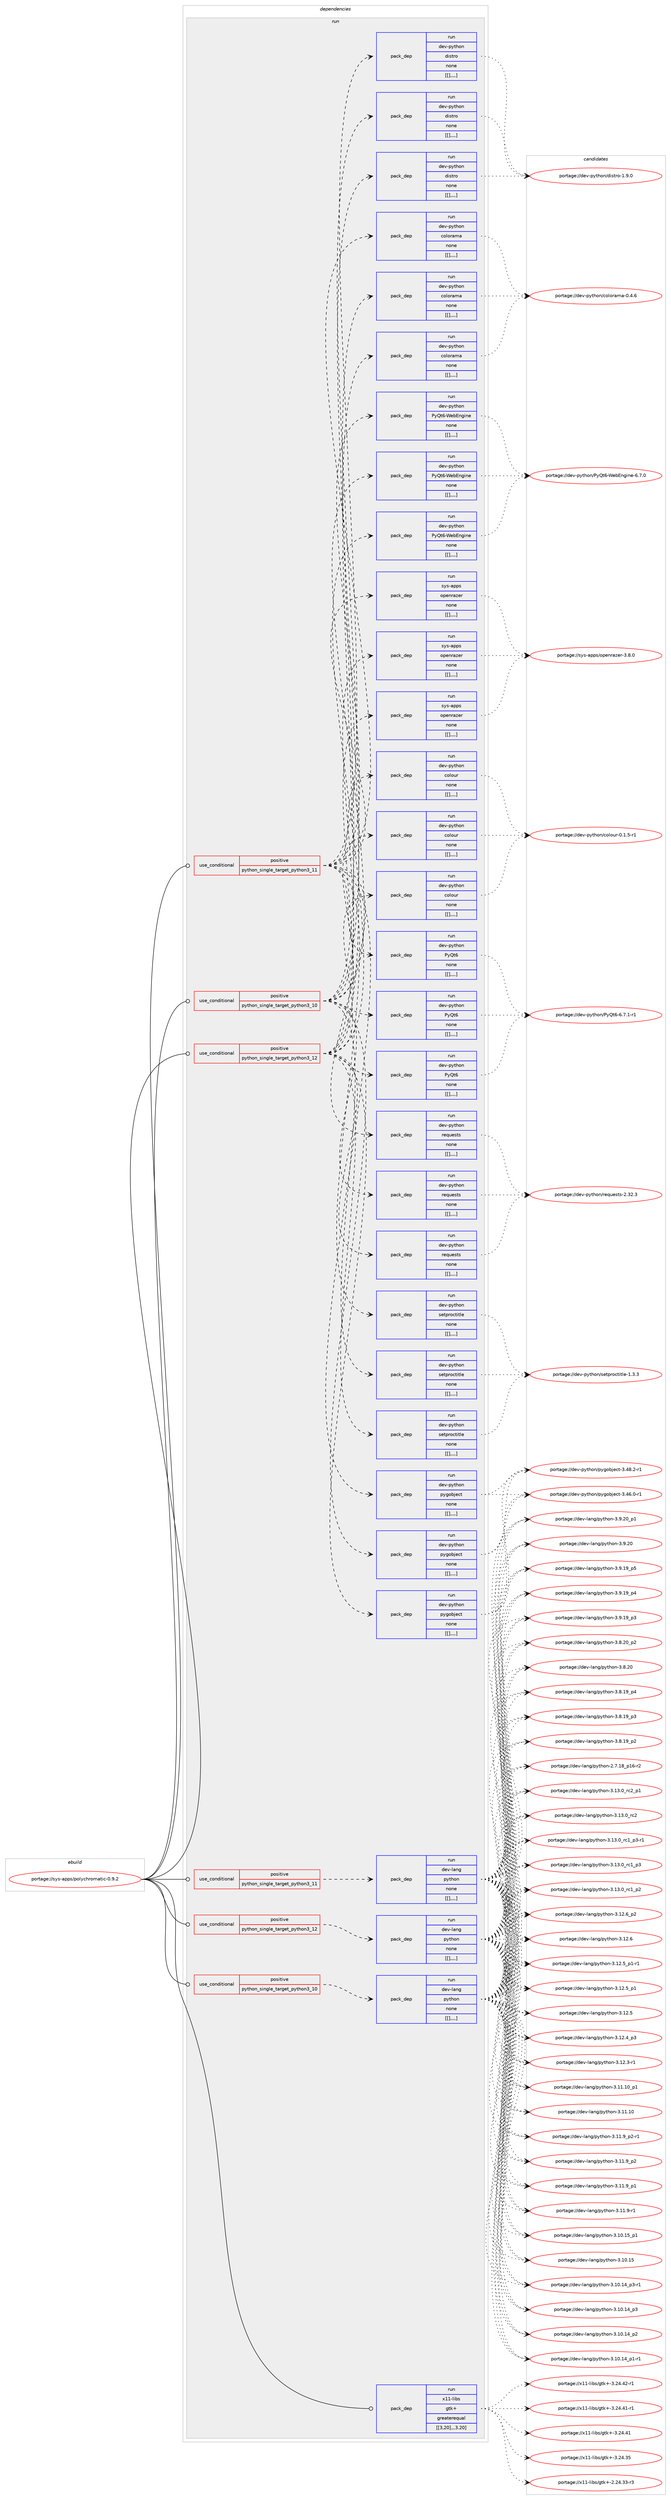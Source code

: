 digraph prolog {

# *************
# Graph options
# *************

newrank=true;
concentrate=true;
compound=true;
graph [rankdir=LR,fontname=Helvetica,fontsize=10,ranksep=1.5];#, ranksep=2.5, nodesep=0.2];
edge  [arrowhead=vee];
node  [fontname=Helvetica,fontsize=10];

# **********
# The ebuild
# **********

subgraph cluster_leftcol {
color=gray;
label=<<i>ebuild</i>>;
id [label="portage://sys-apps/polychromatic-0.9.2", color=red, width=4, href="../sys-apps/polychromatic-0.9.2.svg"];
}

# ****************
# The dependencies
# ****************

subgraph cluster_midcol {
color=gray;
label=<<i>dependencies</i>>;
subgraph cluster_compile {
fillcolor="#eeeeee";
style=filled;
label=<<i>compile</i>>;
}
subgraph cluster_compileandrun {
fillcolor="#eeeeee";
style=filled;
label=<<i>compile and run</i>>;
}
subgraph cluster_run {
fillcolor="#eeeeee";
style=filled;
label=<<i>run</i>>;
subgraph cond115509 {
dependency432438 [label=<<TABLE BORDER="0" CELLBORDER="1" CELLSPACING="0" CELLPADDING="4"><TR><TD ROWSPAN="3" CELLPADDING="10">use_conditional</TD></TR><TR><TD>positive</TD></TR><TR><TD>python_single_target_python3_10</TD></TR></TABLE>>, shape=none, color=red];
subgraph pack313989 {
dependency432439 [label=<<TABLE BORDER="0" CELLBORDER="1" CELLSPACING="0" CELLPADDING="4" WIDTH="220"><TR><TD ROWSPAN="6" CELLPADDING="30">pack_dep</TD></TR><TR><TD WIDTH="110">run</TD></TR><TR><TD>dev-lang</TD></TR><TR><TD>python</TD></TR><TR><TD>none</TD></TR><TR><TD>[[],,,,]</TD></TR></TABLE>>, shape=none, color=blue];
}
dependency432438:e -> dependency432439:w [weight=20,style="dashed",arrowhead="vee"];
}
id:e -> dependency432438:w [weight=20,style="solid",arrowhead="odot"];
subgraph cond115510 {
dependency432440 [label=<<TABLE BORDER="0" CELLBORDER="1" CELLSPACING="0" CELLPADDING="4"><TR><TD ROWSPAN="3" CELLPADDING="10">use_conditional</TD></TR><TR><TD>positive</TD></TR><TR><TD>python_single_target_python3_10</TD></TR></TABLE>>, shape=none, color=red];
subgraph pack313990 {
dependency432441 [label=<<TABLE BORDER="0" CELLBORDER="1" CELLSPACING="0" CELLPADDING="4" WIDTH="220"><TR><TD ROWSPAN="6" CELLPADDING="30">pack_dep</TD></TR><TR><TD WIDTH="110">run</TD></TR><TR><TD>dev-python</TD></TR><TR><TD>PyQt6-WebEngine</TD></TR><TR><TD>none</TD></TR><TR><TD>[[],,,,]</TD></TR></TABLE>>, shape=none, color=blue];
}
dependency432440:e -> dependency432441:w [weight=20,style="dashed",arrowhead="vee"];
subgraph pack313991 {
dependency432442 [label=<<TABLE BORDER="0" CELLBORDER="1" CELLSPACING="0" CELLPADDING="4" WIDTH="220"><TR><TD ROWSPAN="6" CELLPADDING="30">pack_dep</TD></TR><TR><TD WIDTH="110">run</TD></TR><TR><TD>dev-python</TD></TR><TR><TD>PyQt6</TD></TR><TR><TD>none</TD></TR><TR><TD>[[],,,,]</TD></TR></TABLE>>, shape=none, color=blue];
}
dependency432440:e -> dependency432442:w [weight=20,style="dashed",arrowhead="vee"];
subgraph pack313992 {
dependency432443 [label=<<TABLE BORDER="0" CELLBORDER="1" CELLSPACING="0" CELLPADDING="4" WIDTH="220"><TR><TD ROWSPAN="6" CELLPADDING="30">pack_dep</TD></TR><TR><TD WIDTH="110">run</TD></TR><TR><TD>dev-python</TD></TR><TR><TD>colorama</TD></TR><TR><TD>none</TD></TR><TR><TD>[[],,,,]</TD></TR></TABLE>>, shape=none, color=blue];
}
dependency432440:e -> dependency432443:w [weight=20,style="dashed",arrowhead="vee"];
subgraph pack313993 {
dependency432444 [label=<<TABLE BORDER="0" CELLBORDER="1" CELLSPACING="0" CELLPADDING="4" WIDTH="220"><TR><TD ROWSPAN="6" CELLPADDING="30">pack_dep</TD></TR><TR><TD WIDTH="110">run</TD></TR><TR><TD>dev-python</TD></TR><TR><TD>colour</TD></TR><TR><TD>none</TD></TR><TR><TD>[[],,,,]</TD></TR></TABLE>>, shape=none, color=blue];
}
dependency432440:e -> dependency432444:w [weight=20,style="dashed",arrowhead="vee"];
subgraph pack313994 {
dependency432445 [label=<<TABLE BORDER="0" CELLBORDER="1" CELLSPACING="0" CELLPADDING="4" WIDTH="220"><TR><TD ROWSPAN="6" CELLPADDING="30">pack_dep</TD></TR><TR><TD WIDTH="110">run</TD></TR><TR><TD>dev-python</TD></TR><TR><TD>distro</TD></TR><TR><TD>none</TD></TR><TR><TD>[[],,,,]</TD></TR></TABLE>>, shape=none, color=blue];
}
dependency432440:e -> dependency432445:w [weight=20,style="dashed",arrowhead="vee"];
subgraph pack313995 {
dependency432446 [label=<<TABLE BORDER="0" CELLBORDER="1" CELLSPACING="0" CELLPADDING="4" WIDTH="220"><TR><TD ROWSPAN="6" CELLPADDING="30">pack_dep</TD></TR><TR><TD WIDTH="110">run</TD></TR><TR><TD>dev-python</TD></TR><TR><TD>pygobject</TD></TR><TR><TD>none</TD></TR><TR><TD>[[],,,,]</TD></TR></TABLE>>, shape=none, color=blue];
}
dependency432440:e -> dependency432446:w [weight=20,style="dashed",arrowhead="vee"];
subgraph pack313996 {
dependency432447 [label=<<TABLE BORDER="0" CELLBORDER="1" CELLSPACING="0" CELLPADDING="4" WIDTH="220"><TR><TD ROWSPAN="6" CELLPADDING="30">pack_dep</TD></TR><TR><TD WIDTH="110">run</TD></TR><TR><TD>dev-python</TD></TR><TR><TD>requests</TD></TR><TR><TD>none</TD></TR><TR><TD>[[],,,,]</TD></TR></TABLE>>, shape=none, color=blue];
}
dependency432440:e -> dependency432447:w [weight=20,style="dashed",arrowhead="vee"];
subgraph pack313997 {
dependency432448 [label=<<TABLE BORDER="0" CELLBORDER="1" CELLSPACING="0" CELLPADDING="4" WIDTH="220"><TR><TD ROWSPAN="6" CELLPADDING="30">pack_dep</TD></TR><TR><TD WIDTH="110">run</TD></TR><TR><TD>dev-python</TD></TR><TR><TD>setproctitle</TD></TR><TR><TD>none</TD></TR><TR><TD>[[],,,,]</TD></TR></TABLE>>, shape=none, color=blue];
}
dependency432440:e -> dependency432448:w [weight=20,style="dashed",arrowhead="vee"];
subgraph pack313998 {
dependency432449 [label=<<TABLE BORDER="0" CELLBORDER="1" CELLSPACING="0" CELLPADDING="4" WIDTH="220"><TR><TD ROWSPAN="6" CELLPADDING="30">pack_dep</TD></TR><TR><TD WIDTH="110">run</TD></TR><TR><TD>sys-apps</TD></TR><TR><TD>openrazer</TD></TR><TR><TD>none</TD></TR><TR><TD>[[],,,,]</TD></TR></TABLE>>, shape=none, color=blue];
}
dependency432440:e -> dependency432449:w [weight=20,style="dashed",arrowhead="vee"];
}
id:e -> dependency432440:w [weight=20,style="solid",arrowhead="odot"];
subgraph cond115511 {
dependency432450 [label=<<TABLE BORDER="0" CELLBORDER="1" CELLSPACING="0" CELLPADDING="4"><TR><TD ROWSPAN="3" CELLPADDING="10">use_conditional</TD></TR><TR><TD>positive</TD></TR><TR><TD>python_single_target_python3_11</TD></TR></TABLE>>, shape=none, color=red];
subgraph pack313999 {
dependency432451 [label=<<TABLE BORDER="0" CELLBORDER="1" CELLSPACING="0" CELLPADDING="4" WIDTH="220"><TR><TD ROWSPAN="6" CELLPADDING="30">pack_dep</TD></TR><TR><TD WIDTH="110">run</TD></TR><TR><TD>dev-lang</TD></TR><TR><TD>python</TD></TR><TR><TD>none</TD></TR><TR><TD>[[],,,,]</TD></TR></TABLE>>, shape=none, color=blue];
}
dependency432450:e -> dependency432451:w [weight=20,style="dashed",arrowhead="vee"];
}
id:e -> dependency432450:w [weight=20,style="solid",arrowhead="odot"];
subgraph cond115512 {
dependency432452 [label=<<TABLE BORDER="0" CELLBORDER="1" CELLSPACING="0" CELLPADDING="4"><TR><TD ROWSPAN="3" CELLPADDING="10">use_conditional</TD></TR><TR><TD>positive</TD></TR><TR><TD>python_single_target_python3_11</TD></TR></TABLE>>, shape=none, color=red];
subgraph pack314000 {
dependency432453 [label=<<TABLE BORDER="0" CELLBORDER="1" CELLSPACING="0" CELLPADDING="4" WIDTH="220"><TR><TD ROWSPAN="6" CELLPADDING="30">pack_dep</TD></TR><TR><TD WIDTH="110">run</TD></TR><TR><TD>dev-python</TD></TR><TR><TD>PyQt6-WebEngine</TD></TR><TR><TD>none</TD></TR><TR><TD>[[],,,,]</TD></TR></TABLE>>, shape=none, color=blue];
}
dependency432452:e -> dependency432453:w [weight=20,style="dashed",arrowhead="vee"];
subgraph pack314001 {
dependency432454 [label=<<TABLE BORDER="0" CELLBORDER="1" CELLSPACING="0" CELLPADDING="4" WIDTH="220"><TR><TD ROWSPAN="6" CELLPADDING="30">pack_dep</TD></TR><TR><TD WIDTH="110">run</TD></TR><TR><TD>dev-python</TD></TR><TR><TD>PyQt6</TD></TR><TR><TD>none</TD></TR><TR><TD>[[],,,,]</TD></TR></TABLE>>, shape=none, color=blue];
}
dependency432452:e -> dependency432454:w [weight=20,style="dashed",arrowhead="vee"];
subgraph pack314002 {
dependency432455 [label=<<TABLE BORDER="0" CELLBORDER="1" CELLSPACING="0" CELLPADDING="4" WIDTH="220"><TR><TD ROWSPAN="6" CELLPADDING="30">pack_dep</TD></TR><TR><TD WIDTH="110">run</TD></TR><TR><TD>dev-python</TD></TR><TR><TD>colorama</TD></TR><TR><TD>none</TD></TR><TR><TD>[[],,,,]</TD></TR></TABLE>>, shape=none, color=blue];
}
dependency432452:e -> dependency432455:w [weight=20,style="dashed",arrowhead="vee"];
subgraph pack314003 {
dependency432456 [label=<<TABLE BORDER="0" CELLBORDER="1" CELLSPACING="0" CELLPADDING="4" WIDTH="220"><TR><TD ROWSPAN="6" CELLPADDING="30">pack_dep</TD></TR><TR><TD WIDTH="110">run</TD></TR><TR><TD>dev-python</TD></TR><TR><TD>colour</TD></TR><TR><TD>none</TD></TR><TR><TD>[[],,,,]</TD></TR></TABLE>>, shape=none, color=blue];
}
dependency432452:e -> dependency432456:w [weight=20,style="dashed",arrowhead="vee"];
subgraph pack314004 {
dependency432457 [label=<<TABLE BORDER="0" CELLBORDER="1" CELLSPACING="0" CELLPADDING="4" WIDTH="220"><TR><TD ROWSPAN="6" CELLPADDING="30">pack_dep</TD></TR><TR><TD WIDTH="110">run</TD></TR><TR><TD>dev-python</TD></TR><TR><TD>distro</TD></TR><TR><TD>none</TD></TR><TR><TD>[[],,,,]</TD></TR></TABLE>>, shape=none, color=blue];
}
dependency432452:e -> dependency432457:w [weight=20,style="dashed",arrowhead="vee"];
subgraph pack314005 {
dependency432458 [label=<<TABLE BORDER="0" CELLBORDER="1" CELLSPACING="0" CELLPADDING="4" WIDTH="220"><TR><TD ROWSPAN="6" CELLPADDING="30">pack_dep</TD></TR><TR><TD WIDTH="110">run</TD></TR><TR><TD>dev-python</TD></TR><TR><TD>pygobject</TD></TR><TR><TD>none</TD></TR><TR><TD>[[],,,,]</TD></TR></TABLE>>, shape=none, color=blue];
}
dependency432452:e -> dependency432458:w [weight=20,style="dashed",arrowhead="vee"];
subgraph pack314006 {
dependency432459 [label=<<TABLE BORDER="0" CELLBORDER="1" CELLSPACING="0" CELLPADDING="4" WIDTH="220"><TR><TD ROWSPAN="6" CELLPADDING="30">pack_dep</TD></TR><TR><TD WIDTH="110">run</TD></TR><TR><TD>dev-python</TD></TR><TR><TD>requests</TD></TR><TR><TD>none</TD></TR><TR><TD>[[],,,,]</TD></TR></TABLE>>, shape=none, color=blue];
}
dependency432452:e -> dependency432459:w [weight=20,style="dashed",arrowhead="vee"];
subgraph pack314007 {
dependency432460 [label=<<TABLE BORDER="0" CELLBORDER="1" CELLSPACING="0" CELLPADDING="4" WIDTH="220"><TR><TD ROWSPAN="6" CELLPADDING="30">pack_dep</TD></TR><TR><TD WIDTH="110">run</TD></TR><TR><TD>dev-python</TD></TR><TR><TD>setproctitle</TD></TR><TR><TD>none</TD></TR><TR><TD>[[],,,,]</TD></TR></TABLE>>, shape=none, color=blue];
}
dependency432452:e -> dependency432460:w [weight=20,style="dashed",arrowhead="vee"];
subgraph pack314008 {
dependency432461 [label=<<TABLE BORDER="0" CELLBORDER="1" CELLSPACING="0" CELLPADDING="4" WIDTH="220"><TR><TD ROWSPAN="6" CELLPADDING="30">pack_dep</TD></TR><TR><TD WIDTH="110">run</TD></TR><TR><TD>sys-apps</TD></TR><TR><TD>openrazer</TD></TR><TR><TD>none</TD></TR><TR><TD>[[],,,,]</TD></TR></TABLE>>, shape=none, color=blue];
}
dependency432452:e -> dependency432461:w [weight=20,style="dashed",arrowhead="vee"];
}
id:e -> dependency432452:w [weight=20,style="solid",arrowhead="odot"];
subgraph cond115513 {
dependency432462 [label=<<TABLE BORDER="0" CELLBORDER="1" CELLSPACING="0" CELLPADDING="4"><TR><TD ROWSPAN="3" CELLPADDING="10">use_conditional</TD></TR><TR><TD>positive</TD></TR><TR><TD>python_single_target_python3_12</TD></TR></TABLE>>, shape=none, color=red];
subgraph pack314009 {
dependency432463 [label=<<TABLE BORDER="0" CELLBORDER="1" CELLSPACING="0" CELLPADDING="4" WIDTH="220"><TR><TD ROWSPAN="6" CELLPADDING="30">pack_dep</TD></TR><TR><TD WIDTH="110">run</TD></TR><TR><TD>dev-lang</TD></TR><TR><TD>python</TD></TR><TR><TD>none</TD></TR><TR><TD>[[],,,,]</TD></TR></TABLE>>, shape=none, color=blue];
}
dependency432462:e -> dependency432463:w [weight=20,style="dashed",arrowhead="vee"];
}
id:e -> dependency432462:w [weight=20,style="solid",arrowhead="odot"];
subgraph cond115514 {
dependency432464 [label=<<TABLE BORDER="0" CELLBORDER="1" CELLSPACING="0" CELLPADDING="4"><TR><TD ROWSPAN="3" CELLPADDING="10">use_conditional</TD></TR><TR><TD>positive</TD></TR><TR><TD>python_single_target_python3_12</TD></TR></TABLE>>, shape=none, color=red];
subgraph pack314010 {
dependency432465 [label=<<TABLE BORDER="0" CELLBORDER="1" CELLSPACING="0" CELLPADDING="4" WIDTH="220"><TR><TD ROWSPAN="6" CELLPADDING="30">pack_dep</TD></TR><TR><TD WIDTH="110">run</TD></TR><TR><TD>dev-python</TD></TR><TR><TD>PyQt6-WebEngine</TD></TR><TR><TD>none</TD></TR><TR><TD>[[],,,,]</TD></TR></TABLE>>, shape=none, color=blue];
}
dependency432464:e -> dependency432465:w [weight=20,style="dashed",arrowhead="vee"];
subgraph pack314011 {
dependency432466 [label=<<TABLE BORDER="0" CELLBORDER="1" CELLSPACING="0" CELLPADDING="4" WIDTH="220"><TR><TD ROWSPAN="6" CELLPADDING="30">pack_dep</TD></TR><TR><TD WIDTH="110">run</TD></TR><TR><TD>dev-python</TD></TR><TR><TD>PyQt6</TD></TR><TR><TD>none</TD></TR><TR><TD>[[],,,,]</TD></TR></TABLE>>, shape=none, color=blue];
}
dependency432464:e -> dependency432466:w [weight=20,style="dashed",arrowhead="vee"];
subgraph pack314012 {
dependency432467 [label=<<TABLE BORDER="0" CELLBORDER="1" CELLSPACING="0" CELLPADDING="4" WIDTH="220"><TR><TD ROWSPAN="6" CELLPADDING="30">pack_dep</TD></TR><TR><TD WIDTH="110">run</TD></TR><TR><TD>dev-python</TD></TR><TR><TD>colorama</TD></TR><TR><TD>none</TD></TR><TR><TD>[[],,,,]</TD></TR></TABLE>>, shape=none, color=blue];
}
dependency432464:e -> dependency432467:w [weight=20,style="dashed",arrowhead="vee"];
subgraph pack314013 {
dependency432468 [label=<<TABLE BORDER="0" CELLBORDER="1" CELLSPACING="0" CELLPADDING="4" WIDTH="220"><TR><TD ROWSPAN="6" CELLPADDING="30">pack_dep</TD></TR><TR><TD WIDTH="110">run</TD></TR><TR><TD>dev-python</TD></TR><TR><TD>colour</TD></TR><TR><TD>none</TD></TR><TR><TD>[[],,,,]</TD></TR></TABLE>>, shape=none, color=blue];
}
dependency432464:e -> dependency432468:w [weight=20,style="dashed",arrowhead="vee"];
subgraph pack314014 {
dependency432469 [label=<<TABLE BORDER="0" CELLBORDER="1" CELLSPACING="0" CELLPADDING="4" WIDTH="220"><TR><TD ROWSPAN="6" CELLPADDING="30">pack_dep</TD></TR><TR><TD WIDTH="110">run</TD></TR><TR><TD>dev-python</TD></TR><TR><TD>distro</TD></TR><TR><TD>none</TD></TR><TR><TD>[[],,,,]</TD></TR></TABLE>>, shape=none, color=blue];
}
dependency432464:e -> dependency432469:w [weight=20,style="dashed",arrowhead="vee"];
subgraph pack314015 {
dependency432470 [label=<<TABLE BORDER="0" CELLBORDER="1" CELLSPACING="0" CELLPADDING="4" WIDTH="220"><TR><TD ROWSPAN="6" CELLPADDING="30">pack_dep</TD></TR><TR><TD WIDTH="110">run</TD></TR><TR><TD>dev-python</TD></TR><TR><TD>pygobject</TD></TR><TR><TD>none</TD></TR><TR><TD>[[],,,,]</TD></TR></TABLE>>, shape=none, color=blue];
}
dependency432464:e -> dependency432470:w [weight=20,style="dashed",arrowhead="vee"];
subgraph pack314016 {
dependency432471 [label=<<TABLE BORDER="0" CELLBORDER="1" CELLSPACING="0" CELLPADDING="4" WIDTH="220"><TR><TD ROWSPAN="6" CELLPADDING="30">pack_dep</TD></TR><TR><TD WIDTH="110">run</TD></TR><TR><TD>dev-python</TD></TR><TR><TD>requests</TD></TR><TR><TD>none</TD></TR><TR><TD>[[],,,,]</TD></TR></TABLE>>, shape=none, color=blue];
}
dependency432464:e -> dependency432471:w [weight=20,style="dashed",arrowhead="vee"];
subgraph pack314017 {
dependency432472 [label=<<TABLE BORDER="0" CELLBORDER="1" CELLSPACING="0" CELLPADDING="4" WIDTH="220"><TR><TD ROWSPAN="6" CELLPADDING="30">pack_dep</TD></TR><TR><TD WIDTH="110">run</TD></TR><TR><TD>dev-python</TD></TR><TR><TD>setproctitle</TD></TR><TR><TD>none</TD></TR><TR><TD>[[],,,,]</TD></TR></TABLE>>, shape=none, color=blue];
}
dependency432464:e -> dependency432472:w [weight=20,style="dashed",arrowhead="vee"];
subgraph pack314018 {
dependency432473 [label=<<TABLE BORDER="0" CELLBORDER="1" CELLSPACING="0" CELLPADDING="4" WIDTH="220"><TR><TD ROWSPAN="6" CELLPADDING="30">pack_dep</TD></TR><TR><TD WIDTH="110">run</TD></TR><TR><TD>sys-apps</TD></TR><TR><TD>openrazer</TD></TR><TR><TD>none</TD></TR><TR><TD>[[],,,,]</TD></TR></TABLE>>, shape=none, color=blue];
}
dependency432464:e -> dependency432473:w [weight=20,style="dashed",arrowhead="vee"];
}
id:e -> dependency432464:w [weight=20,style="solid",arrowhead="odot"];
subgraph pack314019 {
dependency432474 [label=<<TABLE BORDER="0" CELLBORDER="1" CELLSPACING="0" CELLPADDING="4" WIDTH="220"><TR><TD ROWSPAN="6" CELLPADDING="30">pack_dep</TD></TR><TR><TD WIDTH="110">run</TD></TR><TR><TD>x11-libs</TD></TR><TR><TD>gtk+</TD></TR><TR><TD>greaterequal</TD></TR><TR><TD>[[3,20],,,3.20]</TD></TR></TABLE>>, shape=none, color=blue];
}
id:e -> dependency432474:w [weight=20,style="solid",arrowhead="odot"];
}
}

# **************
# The candidates
# **************

subgraph cluster_choices {
rank=same;
color=gray;
label=<<i>candidates</i>>;

subgraph choice313989 {
color=black;
nodesep=1;
choice100101118451089711010347112121116104111110455146495146489511499509511249 [label="portage://dev-lang/python-3.13.0_rc2_p1", color=red, width=4,href="../dev-lang/python-3.13.0_rc2_p1.svg"];
choice10010111845108971101034711212111610411111045514649514648951149950 [label="portage://dev-lang/python-3.13.0_rc2", color=red, width=4,href="../dev-lang/python-3.13.0_rc2.svg"];
choice1001011184510897110103471121211161041111104551464951464895114994995112514511449 [label="portage://dev-lang/python-3.13.0_rc1_p3-r1", color=red, width=4,href="../dev-lang/python-3.13.0_rc1_p3-r1.svg"];
choice100101118451089711010347112121116104111110455146495146489511499499511251 [label="portage://dev-lang/python-3.13.0_rc1_p3", color=red, width=4,href="../dev-lang/python-3.13.0_rc1_p3.svg"];
choice100101118451089711010347112121116104111110455146495146489511499499511250 [label="portage://dev-lang/python-3.13.0_rc1_p2", color=red, width=4,href="../dev-lang/python-3.13.0_rc1_p2.svg"];
choice100101118451089711010347112121116104111110455146495046549511250 [label="portage://dev-lang/python-3.12.6_p2", color=red, width=4,href="../dev-lang/python-3.12.6_p2.svg"];
choice10010111845108971101034711212111610411111045514649504654 [label="portage://dev-lang/python-3.12.6", color=red, width=4,href="../dev-lang/python-3.12.6.svg"];
choice1001011184510897110103471121211161041111104551464950465395112494511449 [label="portage://dev-lang/python-3.12.5_p1-r1", color=red, width=4,href="../dev-lang/python-3.12.5_p1-r1.svg"];
choice100101118451089711010347112121116104111110455146495046539511249 [label="portage://dev-lang/python-3.12.5_p1", color=red, width=4,href="../dev-lang/python-3.12.5_p1.svg"];
choice10010111845108971101034711212111610411111045514649504653 [label="portage://dev-lang/python-3.12.5", color=red, width=4,href="../dev-lang/python-3.12.5.svg"];
choice100101118451089711010347112121116104111110455146495046529511251 [label="portage://dev-lang/python-3.12.4_p3", color=red, width=4,href="../dev-lang/python-3.12.4_p3.svg"];
choice100101118451089711010347112121116104111110455146495046514511449 [label="portage://dev-lang/python-3.12.3-r1", color=red, width=4,href="../dev-lang/python-3.12.3-r1.svg"];
choice10010111845108971101034711212111610411111045514649494649489511249 [label="portage://dev-lang/python-3.11.10_p1", color=red, width=4,href="../dev-lang/python-3.11.10_p1.svg"];
choice1001011184510897110103471121211161041111104551464949464948 [label="portage://dev-lang/python-3.11.10", color=red, width=4,href="../dev-lang/python-3.11.10.svg"];
choice1001011184510897110103471121211161041111104551464949465795112504511449 [label="portage://dev-lang/python-3.11.9_p2-r1", color=red, width=4,href="../dev-lang/python-3.11.9_p2-r1.svg"];
choice100101118451089711010347112121116104111110455146494946579511250 [label="portage://dev-lang/python-3.11.9_p2", color=red, width=4,href="../dev-lang/python-3.11.9_p2.svg"];
choice100101118451089711010347112121116104111110455146494946579511249 [label="portage://dev-lang/python-3.11.9_p1", color=red, width=4,href="../dev-lang/python-3.11.9_p1.svg"];
choice100101118451089711010347112121116104111110455146494946574511449 [label="portage://dev-lang/python-3.11.9-r1", color=red, width=4,href="../dev-lang/python-3.11.9-r1.svg"];
choice10010111845108971101034711212111610411111045514649484649539511249 [label="portage://dev-lang/python-3.10.15_p1", color=red, width=4,href="../dev-lang/python-3.10.15_p1.svg"];
choice1001011184510897110103471121211161041111104551464948464953 [label="portage://dev-lang/python-3.10.15", color=red, width=4,href="../dev-lang/python-3.10.15.svg"];
choice100101118451089711010347112121116104111110455146494846495295112514511449 [label="portage://dev-lang/python-3.10.14_p3-r1", color=red, width=4,href="../dev-lang/python-3.10.14_p3-r1.svg"];
choice10010111845108971101034711212111610411111045514649484649529511251 [label="portage://dev-lang/python-3.10.14_p3", color=red, width=4,href="../dev-lang/python-3.10.14_p3.svg"];
choice10010111845108971101034711212111610411111045514649484649529511250 [label="portage://dev-lang/python-3.10.14_p2", color=red, width=4,href="../dev-lang/python-3.10.14_p2.svg"];
choice100101118451089711010347112121116104111110455146494846495295112494511449 [label="portage://dev-lang/python-3.10.14_p1-r1", color=red, width=4,href="../dev-lang/python-3.10.14_p1-r1.svg"];
choice100101118451089711010347112121116104111110455146574650489511249 [label="portage://dev-lang/python-3.9.20_p1", color=red, width=4,href="../dev-lang/python-3.9.20_p1.svg"];
choice10010111845108971101034711212111610411111045514657465048 [label="portage://dev-lang/python-3.9.20", color=red, width=4,href="../dev-lang/python-3.9.20.svg"];
choice100101118451089711010347112121116104111110455146574649579511253 [label="portage://dev-lang/python-3.9.19_p5", color=red, width=4,href="../dev-lang/python-3.9.19_p5.svg"];
choice100101118451089711010347112121116104111110455146574649579511252 [label="portage://dev-lang/python-3.9.19_p4", color=red, width=4,href="../dev-lang/python-3.9.19_p4.svg"];
choice100101118451089711010347112121116104111110455146574649579511251 [label="portage://dev-lang/python-3.9.19_p3", color=red, width=4,href="../dev-lang/python-3.9.19_p3.svg"];
choice100101118451089711010347112121116104111110455146564650489511250 [label="portage://dev-lang/python-3.8.20_p2", color=red, width=4,href="../dev-lang/python-3.8.20_p2.svg"];
choice10010111845108971101034711212111610411111045514656465048 [label="portage://dev-lang/python-3.8.20", color=red, width=4,href="../dev-lang/python-3.8.20.svg"];
choice100101118451089711010347112121116104111110455146564649579511252 [label="portage://dev-lang/python-3.8.19_p4", color=red, width=4,href="../dev-lang/python-3.8.19_p4.svg"];
choice100101118451089711010347112121116104111110455146564649579511251 [label="portage://dev-lang/python-3.8.19_p3", color=red, width=4,href="../dev-lang/python-3.8.19_p3.svg"];
choice100101118451089711010347112121116104111110455146564649579511250 [label="portage://dev-lang/python-3.8.19_p2", color=red, width=4,href="../dev-lang/python-3.8.19_p2.svg"];
choice100101118451089711010347112121116104111110455046554649569511249544511450 [label="portage://dev-lang/python-2.7.18_p16-r2", color=red, width=4,href="../dev-lang/python-2.7.18_p16-r2.svg"];
dependency432439:e -> choice100101118451089711010347112121116104111110455146495146489511499509511249:w [style=dotted,weight="100"];
dependency432439:e -> choice10010111845108971101034711212111610411111045514649514648951149950:w [style=dotted,weight="100"];
dependency432439:e -> choice1001011184510897110103471121211161041111104551464951464895114994995112514511449:w [style=dotted,weight="100"];
dependency432439:e -> choice100101118451089711010347112121116104111110455146495146489511499499511251:w [style=dotted,weight="100"];
dependency432439:e -> choice100101118451089711010347112121116104111110455146495146489511499499511250:w [style=dotted,weight="100"];
dependency432439:e -> choice100101118451089711010347112121116104111110455146495046549511250:w [style=dotted,weight="100"];
dependency432439:e -> choice10010111845108971101034711212111610411111045514649504654:w [style=dotted,weight="100"];
dependency432439:e -> choice1001011184510897110103471121211161041111104551464950465395112494511449:w [style=dotted,weight="100"];
dependency432439:e -> choice100101118451089711010347112121116104111110455146495046539511249:w [style=dotted,weight="100"];
dependency432439:e -> choice10010111845108971101034711212111610411111045514649504653:w [style=dotted,weight="100"];
dependency432439:e -> choice100101118451089711010347112121116104111110455146495046529511251:w [style=dotted,weight="100"];
dependency432439:e -> choice100101118451089711010347112121116104111110455146495046514511449:w [style=dotted,weight="100"];
dependency432439:e -> choice10010111845108971101034711212111610411111045514649494649489511249:w [style=dotted,weight="100"];
dependency432439:e -> choice1001011184510897110103471121211161041111104551464949464948:w [style=dotted,weight="100"];
dependency432439:e -> choice1001011184510897110103471121211161041111104551464949465795112504511449:w [style=dotted,weight="100"];
dependency432439:e -> choice100101118451089711010347112121116104111110455146494946579511250:w [style=dotted,weight="100"];
dependency432439:e -> choice100101118451089711010347112121116104111110455146494946579511249:w [style=dotted,weight="100"];
dependency432439:e -> choice100101118451089711010347112121116104111110455146494946574511449:w [style=dotted,weight="100"];
dependency432439:e -> choice10010111845108971101034711212111610411111045514649484649539511249:w [style=dotted,weight="100"];
dependency432439:e -> choice1001011184510897110103471121211161041111104551464948464953:w [style=dotted,weight="100"];
dependency432439:e -> choice100101118451089711010347112121116104111110455146494846495295112514511449:w [style=dotted,weight="100"];
dependency432439:e -> choice10010111845108971101034711212111610411111045514649484649529511251:w [style=dotted,weight="100"];
dependency432439:e -> choice10010111845108971101034711212111610411111045514649484649529511250:w [style=dotted,weight="100"];
dependency432439:e -> choice100101118451089711010347112121116104111110455146494846495295112494511449:w [style=dotted,weight="100"];
dependency432439:e -> choice100101118451089711010347112121116104111110455146574650489511249:w [style=dotted,weight="100"];
dependency432439:e -> choice10010111845108971101034711212111610411111045514657465048:w [style=dotted,weight="100"];
dependency432439:e -> choice100101118451089711010347112121116104111110455146574649579511253:w [style=dotted,weight="100"];
dependency432439:e -> choice100101118451089711010347112121116104111110455146574649579511252:w [style=dotted,weight="100"];
dependency432439:e -> choice100101118451089711010347112121116104111110455146574649579511251:w [style=dotted,weight="100"];
dependency432439:e -> choice100101118451089711010347112121116104111110455146564650489511250:w [style=dotted,weight="100"];
dependency432439:e -> choice10010111845108971101034711212111610411111045514656465048:w [style=dotted,weight="100"];
dependency432439:e -> choice100101118451089711010347112121116104111110455146564649579511252:w [style=dotted,weight="100"];
dependency432439:e -> choice100101118451089711010347112121116104111110455146564649579511251:w [style=dotted,weight="100"];
dependency432439:e -> choice100101118451089711010347112121116104111110455146564649579511250:w [style=dotted,weight="100"];
dependency432439:e -> choice100101118451089711010347112121116104111110455046554649569511249544511450:w [style=dotted,weight="100"];
}
subgraph choice313990 {
color=black;
nodesep=1;
choice100101118451121211161041111104780121811165445871019869110103105110101455446554648 [label="portage://dev-python/PyQt6-WebEngine-6.7.0", color=red, width=4,href="../dev-python/PyQt6-WebEngine-6.7.0.svg"];
dependency432441:e -> choice100101118451121211161041111104780121811165445871019869110103105110101455446554648:w [style=dotted,weight="100"];
}
subgraph choice313991 {
color=black;
nodesep=1;
choice10010111845112121116104111110478012181116544554465546494511449 [label="portage://dev-python/PyQt6-6.7.1-r1", color=red, width=4,href="../dev-python/PyQt6-6.7.1-r1.svg"];
dependency432442:e -> choice10010111845112121116104111110478012181116544554465546494511449:w [style=dotted,weight="100"];
}
subgraph choice313992 {
color=black;
nodesep=1;
choice1001011184511212111610411111047991111081111149710997454846524654 [label="portage://dev-python/colorama-0.4.6", color=red, width=4,href="../dev-python/colorama-0.4.6.svg"];
dependency432443:e -> choice1001011184511212111610411111047991111081111149710997454846524654:w [style=dotted,weight="100"];
}
subgraph choice313993 {
color=black;
nodesep=1;
choice1001011184511212111610411111047991111081111171144548464946534511449 [label="portage://dev-python/colour-0.1.5-r1", color=red, width=4,href="../dev-python/colour-0.1.5-r1.svg"];
dependency432444:e -> choice1001011184511212111610411111047991111081111171144548464946534511449:w [style=dotted,weight="100"];
}
subgraph choice313994 {
color=black;
nodesep=1;
choice1001011184511212111610411111047100105115116114111454946574648 [label="portage://dev-python/distro-1.9.0", color=red, width=4,href="../dev-python/distro-1.9.0.svg"];
dependency432445:e -> choice1001011184511212111610411111047100105115116114111454946574648:w [style=dotted,weight="100"];
}
subgraph choice313995 {
color=black;
nodesep=1;
choice10010111845112121116104111110471121211031119810610199116455146525646504511449 [label="portage://dev-python/pygobject-3.48.2-r1", color=red, width=4,href="../dev-python/pygobject-3.48.2-r1.svg"];
choice10010111845112121116104111110471121211031119810610199116455146525446484511449 [label="portage://dev-python/pygobject-3.46.0-r1", color=red, width=4,href="../dev-python/pygobject-3.46.0-r1.svg"];
dependency432446:e -> choice10010111845112121116104111110471121211031119810610199116455146525646504511449:w [style=dotted,weight="100"];
dependency432446:e -> choice10010111845112121116104111110471121211031119810610199116455146525446484511449:w [style=dotted,weight="100"];
}
subgraph choice313996 {
color=black;
nodesep=1;
choice100101118451121211161041111104711410111311710111511611545504651504651 [label="portage://dev-python/requests-2.32.3", color=red, width=4,href="../dev-python/requests-2.32.3.svg"];
dependency432447:e -> choice100101118451121211161041111104711410111311710111511611545504651504651:w [style=dotted,weight="100"];
}
subgraph choice313997 {
color=black;
nodesep=1;
choice100101118451121211161041111104711510111611211411199116105116108101454946514651 [label="portage://dev-python/setproctitle-1.3.3", color=red, width=4,href="../dev-python/setproctitle-1.3.3.svg"];
dependency432448:e -> choice100101118451121211161041111104711510111611211411199116105116108101454946514651:w [style=dotted,weight="100"];
}
subgraph choice313998 {
color=black;
nodesep=1;
choice11512111545971121121154711111210111011497122101114455146564648 [label="portage://sys-apps/openrazer-3.8.0", color=red, width=4,href="../sys-apps/openrazer-3.8.0.svg"];
dependency432449:e -> choice11512111545971121121154711111210111011497122101114455146564648:w [style=dotted,weight="100"];
}
subgraph choice313999 {
color=black;
nodesep=1;
choice100101118451089711010347112121116104111110455146495146489511499509511249 [label="portage://dev-lang/python-3.13.0_rc2_p1", color=red, width=4,href="../dev-lang/python-3.13.0_rc2_p1.svg"];
choice10010111845108971101034711212111610411111045514649514648951149950 [label="portage://dev-lang/python-3.13.0_rc2", color=red, width=4,href="../dev-lang/python-3.13.0_rc2.svg"];
choice1001011184510897110103471121211161041111104551464951464895114994995112514511449 [label="portage://dev-lang/python-3.13.0_rc1_p3-r1", color=red, width=4,href="../dev-lang/python-3.13.0_rc1_p3-r1.svg"];
choice100101118451089711010347112121116104111110455146495146489511499499511251 [label="portage://dev-lang/python-3.13.0_rc1_p3", color=red, width=4,href="../dev-lang/python-3.13.0_rc1_p3.svg"];
choice100101118451089711010347112121116104111110455146495146489511499499511250 [label="portage://dev-lang/python-3.13.0_rc1_p2", color=red, width=4,href="../dev-lang/python-3.13.0_rc1_p2.svg"];
choice100101118451089711010347112121116104111110455146495046549511250 [label="portage://dev-lang/python-3.12.6_p2", color=red, width=4,href="../dev-lang/python-3.12.6_p2.svg"];
choice10010111845108971101034711212111610411111045514649504654 [label="portage://dev-lang/python-3.12.6", color=red, width=4,href="../dev-lang/python-3.12.6.svg"];
choice1001011184510897110103471121211161041111104551464950465395112494511449 [label="portage://dev-lang/python-3.12.5_p1-r1", color=red, width=4,href="../dev-lang/python-3.12.5_p1-r1.svg"];
choice100101118451089711010347112121116104111110455146495046539511249 [label="portage://dev-lang/python-3.12.5_p1", color=red, width=4,href="../dev-lang/python-3.12.5_p1.svg"];
choice10010111845108971101034711212111610411111045514649504653 [label="portage://dev-lang/python-3.12.5", color=red, width=4,href="../dev-lang/python-3.12.5.svg"];
choice100101118451089711010347112121116104111110455146495046529511251 [label="portage://dev-lang/python-3.12.4_p3", color=red, width=4,href="../dev-lang/python-3.12.4_p3.svg"];
choice100101118451089711010347112121116104111110455146495046514511449 [label="portage://dev-lang/python-3.12.3-r1", color=red, width=4,href="../dev-lang/python-3.12.3-r1.svg"];
choice10010111845108971101034711212111610411111045514649494649489511249 [label="portage://dev-lang/python-3.11.10_p1", color=red, width=4,href="../dev-lang/python-3.11.10_p1.svg"];
choice1001011184510897110103471121211161041111104551464949464948 [label="portage://dev-lang/python-3.11.10", color=red, width=4,href="../dev-lang/python-3.11.10.svg"];
choice1001011184510897110103471121211161041111104551464949465795112504511449 [label="portage://dev-lang/python-3.11.9_p2-r1", color=red, width=4,href="../dev-lang/python-3.11.9_p2-r1.svg"];
choice100101118451089711010347112121116104111110455146494946579511250 [label="portage://dev-lang/python-3.11.9_p2", color=red, width=4,href="../dev-lang/python-3.11.9_p2.svg"];
choice100101118451089711010347112121116104111110455146494946579511249 [label="portage://dev-lang/python-3.11.9_p1", color=red, width=4,href="../dev-lang/python-3.11.9_p1.svg"];
choice100101118451089711010347112121116104111110455146494946574511449 [label="portage://dev-lang/python-3.11.9-r1", color=red, width=4,href="../dev-lang/python-3.11.9-r1.svg"];
choice10010111845108971101034711212111610411111045514649484649539511249 [label="portage://dev-lang/python-3.10.15_p1", color=red, width=4,href="../dev-lang/python-3.10.15_p1.svg"];
choice1001011184510897110103471121211161041111104551464948464953 [label="portage://dev-lang/python-3.10.15", color=red, width=4,href="../dev-lang/python-3.10.15.svg"];
choice100101118451089711010347112121116104111110455146494846495295112514511449 [label="portage://dev-lang/python-3.10.14_p3-r1", color=red, width=4,href="../dev-lang/python-3.10.14_p3-r1.svg"];
choice10010111845108971101034711212111610411111045514649484649529511251 [label="portage://dev-lang/python-3.10.14_p3", color=red, width=4,href="../dev-lang/python-3.10.14_p3.svg"];
choice10010111845108971101034711212111610411111045514649484649529511250 [label="portage://dev-lang/python-3.10.14_p2", color=red, width=4,href="../dev-lang/python-3.10.14_p2.svg"];
choice100101118451089711010347112121116104111110455146494846495295112494511449 [label="portage://dev-lang/python-3.10.14_p1-r1", color=red, width=4,href="../dev-lang/python-3.10.14_p1-r1.svg"];
choice100101118451089711010347112121116104111110455146574650489511249 [label="portage://dev-lang/python-3.9.20_p1", color=red, width=4,href="../dev-lang/python-3.9.20_p1.svg"];
choice10010111845108971101034711212111610411111045514657465048 [label="portage://dev-lang/python-3.9.20", color=red, width=4,href="../dev-lang/python-3.9.20.svg"];
choice100101118451089711010347112121116104111110455146574649579511253 [label="portage://dev-lang/python-3.9.19_p5", color=red, width=4,href="../dev-lang/python-3.9.19_p5.svg"];
choice100101118451089711010347112121116104111110455146574649579511252 [label="portage://dev-lang/python-3.9.19_p4", color=red, width=4,href="../dev-lang/python-3.9.19_p4.svg"];
choice100101118451089711010347112121116104111110455146574649579511251 [label="portage://dev-lang/python-3.9.19_p3", color=red, width=4,href="../dev-lang/python-3.9.19_p3.svg"];
choice100101118451089711010347112121116104111110455146564650489511250 [label="portage://dev-lang/python-3.8.20_p2", color=red, width=4,href="../dev-lang/python-3.8.20_p2.svg"];
choice10010111845108971101034711212111610411111045514656465048 [label="portage://dev-lang/python-3.8.20", color=red, width=4,href="../dev-lang/python-3.8.20.svg"];
choice100101118451089711010347112121116104111110455146564649579511252 [label="portage://dev-lang/python-3.8.19_p4", color=red, width=4,href="../dev-lang/python-3.8.19_p4.svg"];
choice100101118451089711010347112121116104111110455146564649579511251 [label="portage://dev-lang/python-3.8.19_p3", color=red, width=4,href="../dev-lang/python-3.8.19_p3.svg"];
choice100101118451089711010347112121116104111110455146564649579511250 [label="portage://dev-lang/python-3.8.19_p2", color=red, width=4,href="../dev-lang/python-3.8.19_p2.svg"];
choice100101118451089711010347112121116104111110455046554649569511249544511450 [label="portage://dev-lang/python-2.7.18_p16-r2", color=red, width=4,href="../dev-lang/python-2.7.18_p16-r2.svg"];
dependency432451:e -> choice100101118451089711010347112121116104111110455146495146489511499509511249:w [style=dotted,weight="100"];
dependency432451:e -> choice10010111845108971101034711212111610411111045514649514648951149950:w [style=dotted,weight="100"];
dependency432451:e -> choice1001011184510897110103471121211161041111104551464951464895114994995112514511449:w [style=dotted,weight="100"];
dependency432451:e -> choice100101118451089711010347112121116104111110455146495146489511499499511251:w [style=dotted,weight="100"];
dependency432451:e -> choice100101118451089711010347112121116104111110455146495146489511499499511250:w [style=dotted,weight="100"];
dependency432451:e -> choice100101118451089711010347112121116104111110455146495046549511250:w [style=dotted,weight="100"];
dependency432451:e -> choice10010111845108971101034711212111610411111045514649504654:w [style=dotted,weight="100"];
dependency432451:e -> choice1001011184510897110103471121211161041111104551464950465395112494511449:w [style=dotted,weight="100"];
dependency432451:e -> choice100101118451089711010347112121116104111110455146495046539511249:w [style=dotted,weight="100"];
dependency432451:e -> choice10010111845108971101034711212111610411111045514649504653:w [style=dotted,weight="100"];
dependency432451:e -> choice100101118451089711010347112121116104111110455146495046529511251:w [style=dotted,weight="100"];
dependency432451:e -> choice100101118451089711010347112121116104111110455146495046514511449:w [style=dotted,weight="100"];
dependency432451:e -> choice10010111845108971101034711212111610411111045514649494649489511249:w [style=dotted,weight="100"];
dependency432451:e -> choice1001011184510897110103471121211161041111104551464949464948:w [style=dotted,weight="100"];
dependency432451:e -> choice1001011184510897110103471121211161041111104551464949465795112504511449:w [style=dotted,weight="100"];
dependency432451:e -> choice100101118451089711010347112121116104111110455146494946579511250:w [style=dotted,weight="100"];
dependency432451:e -> choice100101118451089711010347112121116104111110455146494946579511249:w [style=dotted,weight="100"];
dependency432451:e -> choice100101118451089711010347112121116104111110455146494946574511449:w [style=dotted,weight="100"];
dependency432451:e -> choice10010111845108971101034711212111610411111045514649484649539511249:w [style=dotted,weight="100"];
dependency432451:e -> choice1001011184510897110103471121211161041111104551464948464953:w [style=dotted,weight="100"];
dependency432451:e -> choice100101118451089711010347112121116104111110455146494846495295112514511449:w [style=dotted,weight="100"];
dependency432451:e -> choice10010111845108971101034711212111610411111045514649484649529511251:w [style=dotted,weight="100"];
dependency432451:e -> choice10010111845108971101034711212111610411111045514649484649529511250:w [style=dotted,weight="100"];
dependency432451:e -> choice100101118451089711010347112121116104111110455146494846495295112494511449:w [style=dotted,weight="100"];
dependency432451:e -> choice100101118451089711010347112121116104111110455146574650489511249:w [style=dotted,weight="100"];
dependency432451:e -> choice10010111845108971101034711212111610411111045514657465048:w [style=dotted,weight="100"];
dependency432451:e -> choice100101118451089711010347112121116104111110455146574649579511253:w [style=dotted,weight="100"];
dependency432451:e -> choice100101118451089711010347112121116104111110455146574649579511252:w [style=dotted,weight="100"];
dependency432451:e -> choice100101118451089711010347112121116104111110455146574649579511251:w [style=dotted,weight="100"];
dependency432451:e -> choice100101118451089711010347112121116104111110455146564650489511250:w [style=dotted,weight="100"];
dependency432451:e -> choice10010111845108971101034711212111610411111045514656465048:w [style=dotted,weight="100"];
dependency432451:e -> choice100101118451089711010347112121116104111110455146564649579511252:w [style=dotted,weight="100"];
dependency432451:e -> choice100101118451089711010347112121116104111110455146564649579511251:w [style=dotted,weight="100"];
dependency432451:e -> choice100101118451089711010347112121116104111110455146564649579511250:w [style=dotted,weight="100"];
dependency432451:e -> choice100101118451089711010347112121116104111110455046554649569511249544511450:w [style=dotted,weight="100"];
}
subgraph choice314000 {
color=black;
nodesep=1;
choice100101118451121211161041111104780121811165445871019869110103105110101455446554648 [label="portage://dev-python/PyQt6-WebEngine-6.7.0", color=red, width=4,href="../dev-python/PyQt6-WebEngine-6.7.0.svg"];
dependency432453:e -> choice100101118451121211161041111104780121811165445871019869110103105110101455446554648:w [style=dotted,weight="100"];
}
subgraph choice314001 {
color=black;
nodesep=1;
choice10010111845112121116104111110478012181116544554465546494511449 [label="portage://dev-python/PyQt6-6.7.1-r1", color=red, width=4,href="../dev-python/PyQt6-6.7.1-r1.svg"];
dependency432454:e -> choice10010111845112121116104111110478012181116544554465546494511449:w [style=dotted,weight="100"];
}
subgraph choice314002 {
color=black;
nodesep=1;
choice1001011184511212111610411111047991111081111149710997454846524654 [label="portage://dev-python/colorama-0.4.6", color=red, width=4,href="../dev-python/colorama-0.4.6.svg"];
dependency432455:e -> choice1001011184511212111610411111047991111081111149710997454846524654:w [style=dotted,weight="100"];
}
subgraph choice314003 {
color=black;
nodesep=1;
choice1001011184511212111610411111047991111081111171144548464946534511449 [label="portage://dev-python/colour-0.1.5-r1", color=red, width=4,href="../dev-python/colour-0.1.5-r1.svg"];
dependency432456:e -> choice1001011184511212111610411111047991111081111171144548464946534511449:w [style=dotted,weight="100"];
}
subgraph choice314004 {
color=black;
nodesep=1;
choice1001011184511212111610411111047100105115116114111454946574648 [label="portage://dev-python/distro-1.9.0", color=red, width=4,href="../dev-python/distro-1.9.0.svg"];
dependency432457:e -> choice1001011184511212111610411111047100105115116114111454946574648:w [style=dotted,weight="100"];
}
subgraph choice314005 {
color=black;
nodesep=1;
choice10010111845112121116104111110471121211031119810610199116455146525646504511449 [label="portage://dev-python/pygobject-3.48.2-r1", color=red, width=4,href="../dev-python/pygobject-3.48.2-r1.svg"];
choice10010111845112121116104111110471121211031119810610199116455146525446484511449 [label="portage://dev-python/pygobject-3.46.0-r1", color=red, width=4,href="../dev-python/pygobject-3.46.0-r1.svg"];
dependency432458:e -> choice10010111845112121116104111110471121211031119810610199116455146525646504511449:w [style=dotted,weight="100"];
dependency432458:e -> choice10010111845112121116104111110471121211031119810610199116455146525446484511449:w [style=dotted,weight="100"];
}
subgraph choice314006 {
color=black;
nodesep=1;
choice100101118451121211161041111104711410111311710111511611545504651504651 [label="portage://dev-python/requests-2.32.3", color=red, width=4,href="../dev-python/requests-2.32.3.svg"];
dependency432459:e -> choice100101118451121211161041111104711410111311710111511611545504651504651:w [style=dotted,weight="100"];
}
subgraph choice314007 {
color=black;
nodesep=1;
choice100101118451121211161041111104711510111611211411199116105116108101454946514651 [label="portage://dev-python/setproctitle-1.3.3", color=red, width=4,href="../dev-python/setproctitle-1.3.3.svg"];
dependency432460:e -> choice100101118451121211161041111104711510111611211411199116105116108101454946514651:w [style=dotted,weight="100"];
}
subgraph choice314008 {
color=black;
nodesep=1;
choice11512111545971121121154711111210111011497122101114455146564648 [label="portage://sys-apps/openrazer-3.8.0", color=red, width=4,href="../sys-apps/openrazer-3.8.0.svg"];
dependency432461:e -> choice11512111545971121121154711111210111011497122101114455146564648:w [style=dotted,weight="100"];
}
subgraph choice314009 {
color=black;
nodesep=1;
choice100101118451089711010347112121116104111110455146495146489511499509511249 [label="portage://dev-lang/python-3.13.0_rc2_p1", color=red, width=4,href="../dev-lang/python-3.13.0_rc2_p1.svg"];
choice10010111845108971101034711212111610411111045514649514648951149950 [label="portage://dev-lang/python-3.13.0_rc2", color=red, width=4,href="../dev-lang/python-3.13.0_rc2.svg"];
choice1001011184510897110103471121211161041111104551464951464895114994995112514511449 [label="portage://dev-lang/python-3.13.0_rc1_p3-r1", color=red, width=4,href="../dev-lang/python-3.13.0_rc1_p3-r1.svg"];
choice100101118451089711010347112121116104111110455146495146489511499499511251 [label="portage://dev-lang/python-3.13.0_rc1_p3", color=red, width=4,href="../dev-lang/python-3.13.0_rc1_p3.svg"];
choice100101118451089711010347112121116104111110455146495146489511499499511250 [label="portage://dev-lang/python-3.13.0_rc1_p2", color=red, width=4,href="../dev-lang/python-3.13.0_rc1_p2.svg"];
choice100101118451089711010347112121116104111110455146495046549511250 [label="portage://dev-lang/python-3.12.6_p2", color=red, width=4,href="../dev-lang/python-3.12.6_p2.svg"];
choice10010111845108971101034711212111610411111045514649504654 [label="portage://dev-lang/python-3.12.6", color=red, width=4,href="../dev-lang/python-3.12.6.svg"];
choice1001011184510897110103471121211161041111104551464950465395112494511449 [label="portage://dev-lang/python-3.12.5_p1-r1", color=red, width=4,href="../dev-lang/python-3.12.5_p1-r1.svg"];
choice100101118451089711010347112121116104111110455146495046539511249 [label="portage://dev-lang/python-3.12.5_p1", color=red, width=4,href="../dev-lang/python-3.12.5_p1.svg"];
choice10010111845108971101034711212111610411111045514649504653 [label="portage://dev-lang/python-3.12.5", color=red, width=4,href="../dev-lang/python-3.12.5.svg"];
choice100101118451089711010347112121116104111110455146495046529511251 [label="portage://dev-lang/python-3.12.4_p3", color=red, width=4,href="../dev-lang/python-3.12.4_p3.svg"];
choice100101118451089711010347112121116104111110455146495046514511449 [label="portage://dev-lang/python-3.12.3-r1", color=red, width=4,href="../dev-lang/python-3.12.3-r1.svg"];
choice10010111845108971101034711212111610411111045514649494649489511249 [label="portage://dev-lang/python-3.11.10_p1", color=red, width=4,href="../dev-lang/python-3.11.10_p1.svg"];
choice1001011184510897110103471121211161041111104551464949464948 [label="portage://dev-lang/python-3.11.10", color=red, width=4,href="../dev-lang/python-3.11.10.svg"];
choice1001011184510897110103471121211161041111104551464949465795112504511449 [label="portage://dev-lang/python-3.11.9_p2-r1", color=red, width=4,href="../dev-lang/python-3.11.9_p2-r1.svg"];
choice100101118451089711010347112121116104111110455146494946579511250 [label="portage://dev-lang/python-3.11.9_p2", color=red, width=4,href="../dev-lang/python-3.11.9_p2.svg"];
choice100101118451089711010347112121116104111110455146494946579511249 [label="portage://dev-lang/python-3.11.9_p1", color=red, width=4,href="../dev-lang/python-3.11.9_p1.svg"];
choice100101118451089711010347112121116104111110455146494946574511449 [label="portage://dev-lang/python-3.11.9-r1", color=red, width=4,href="../dev-lang/python-3.11.9-r1.svg"];
choice10010111845108971101034711212111610411111045514649484649539511249 [label="portage://dev-lang/python-3.10.15_p1", color=red, width=4,href="../dev-lang/python-3.10.15_p1.svg"];
choice1001011184510897110103471121211161041111104551464948464953 [label="portage://dev-lang/python-3.10.15", color=red, width=4,href="../dev-lang/python-3.10.15.svg"];
choice100101118451089711010347112121116104111110455146494846495295112514511449 [label="portage://dev-lang/python-3.10.14_p3-r1", color=red, width=4,href="../dev-lang/python-3.10.14_p3-r1.svg"];
choice10010111845108971101034711212111610411111045514649484649529511251 [label="portage://dev-lang/python-3.10.14_p3", color=red, width=4,href="../dev-lang/python-3.10.14_p3.svg"];
choice10010111845108971101034711212111610411111045514649484649529511250 [label="portage://dev-lang/python-3.10.14_p2", color=red, width=4,href="../dev-lang/python-3.10.14_p2.svg"];
choice100101118451089711010347112121116104111110455146494846495295112494511449 [label="portage://dev-lang/python-3.10.14_p1-r1", color=red, width=4,href="../dev-lang/python-3.10.14_p1-r1.svg"];
choice100101118451089711010347112121116104111110455146574650489511249 [label="portage://dev-lang/python-3.9.20_p1", color=red, width=4,href="../dev-lang/python-3.9.20_p1.svg"];
choice10010111845108971101034711212111610411111045514657465048 [label="portage://dev-lang/python-3.9.20", color=red, width=4,href="../dev-lang/python-3.9.20.svg"];
choice100101118451089711010347112121116104111110455146574649579511253 [label="portage://dev-lang/python-3.9.19_p5", color=red, width=4,href="../dev-lang/python-3.9.19_p5.svg"];
choice100101118451089711010347112121116104111110455146574649579511252 [label="portage://dev-lang/python-3.9.19_p4", color=red, width=4,href="../dev-lang/python-3.9.19_p4.svg"];
choice100101118451089711010347112121116104111110455146574649579511251 [label="portage://dev-lang/python-3.9.19_p3", color=red, width=4,href="../dev-lang/python-3.9.19_p3.svg"];
choice100101118451089711010347112121116104111110455146564650489511250 [label="portage://dev-lang/python-3.8.20_p2", color=red, width=4,href="../dev-lang/python-3.8.20_p2.svg"];
choice10010111845108971101034711212111610411111045514656465048 [label="portage://dev-lang/python-3.8.20", color=red, width=4,href="../dev-lang/python-3.8.20.svg"];
choice100101118451089711010347112121116104111110455146564649579511252 [label="portage://dev-lang/python-3.8.19_p4", color=red, width=4,href="../dev-lang/python-3.8.19_p4.svg"];
choice100101118451089711010347112121116104111110455146564649579511251 [label="portage://dev-lang/python-3.8.19_p3", color=red, width=4,href="../dev-lang/python-3.8.19_p3.svg"];
choice100101118451089711010347112121116104111110455146564649579511250 [label="portage://dev-lang/python-3.8.19_p2", color=red, width=4,href="../dev-lang/python-3.8.19_p2.svg"];
choice100101118451089711010347112121116104111110455046554649569511249544511450 [label="portage://dev-lang/python-2.7.18_p16-r2", color=red, width=4,href="../dev-lang/python-2.7.18_p16-r2.svg"];
dependency432463:e -> choice100101118451089711010347112121116104111110455146495146489511499509511249:w [style=dotted,weight="100"];
dependency432463:e -> choice10010111845108971101034711212111610411111045514649514648951149950:w [style=dotted,weight="100"];
dependency432463:e -> choice1001011184510897110103471121211161041111104551464951464895114994995112514511449:w [style=dotted,weight="100"];
dependency432463:e -> choice100101118451089711010347112121116104111110455146495146489511499499511251:w [style=dotted,weight="100"];
dependency432463:e -> choice100101118451089711010347112121116104111110455146495146489511499499511250:w [style=dotted,weight="100"];
dependency432463:e -> choice100101118451089711010347112121116104111110455146495046549511250:w [style=dotted,weight="100"];
dependency432463:e -> choice10010111845108971101034711212111610411111045514649504654:w [style=dotted,weight="100"];
dependency432463:e -> choice1001011184510897110103471121211161041111104551464950465395112494511449:w [style=dotted,weight="100"];
dependency432463:e -> choice100101118451089711010347112121116104111110455146495046539511249:w [style=dotted,weight="100"];
dependency432463:e -> choice10010111845108971101034711212111610411111045514649504653:w [style=dotted,weight="100"];
dependency432463:e -> choice100101118451089711010347112121116104111110455146495046529511251:w [style=dotted,weight="100"];
dependency432463:e -> choice100101118451089711010347112121116104111110455146495046514511449:w [style=dotted,weight="100"];
dependency432463:e -> choice10010111845108971101034711212111610411111045514649494649489511249:w [style=dotted,weight="100"];
dependency432463:e -> choice1001011184510897110103471121211161041111104551464949464948:w [style=dotted,weight="100"];
dependency432463:e -> choice1001011184510897110103471121211161041111104551464949465795112504511449:w [style=dotted,weight="100"];
dependency432463:e -> choice100101118451089711010347112121116104111110455146494946579511250:w [style=dotted,weight="100"];
dependency432463:e -> choice100101118451089711010347112121116104111110455146494946579511249:w [style=dotted,weight="100"];
dependency432463:e -> choice100101118451089711010347112121116104111110455146494946574511449:w [style=dotted,weight="100"];
dependency432463:e -> choice10010111845108971101034711212111610411111045514649484649539511249:w [style=dotted,weight="100"];
dependency432463:e -> choice1001011184510897110103471121211161041111104551464948464953:w [style=dotted,weight="100"];
dependency432463:e -> choice100101118451089711010347112121116104111110455146494846495295112514511449:w [style=dotted,weight="100"];
dependency432463:e -> choice10010111845108971101034711212111610411111045514649484649529511251:w [style=dotted,weight="100"];
dependency432463:e -> choice10010111845108971101034711212111610411111045514649484649529511250:w [style=dotted,weight="100"];
dependency432463:e -> choice100101118451089711010347112121116104111110455146494846495295112494511449:w [style=dotted,weight="100"];
dependency432463:e -> choice100101118451089711010347112121116104111110455146574650489511249:w [style=dotted,weight="100"];
dependency432463:e -> choice10010111845108971101034711212111610411111045514657465048:w [style=dotted,weight="100"];
dependency432463:e -> choice100101118451089711010347112121116104111110455146574649579511253:w [style=dotted,weight="100"];
dependency432463:e -> choice100101118451089711010347112121116104111110455146574649579511252:w [style=dotted,weight="100"];
dependency432463:e -> choice100101118451089711010347112121116104111110455146574649579511251:w [style=dotted,weight="100"];
dependency432463:e -> choice100101118451089711010347112121116104111110455146564650489511250:w [style=dotted,weight="100"];
dependency432463:e -> choice10010111845108971101034711212111610411111045514656465048:w [style=dotted,weight="100"];
dependency432463:e -> choice100101118451089711010347112121116104111110455146564649579511252:w [style=dotted,weight="100"];
dependency432463:e -> choice100101118451089711010347112121116104111110455146564649579511251:w [style=dotted,weight="100"];
dependency432463:e -> choice100101118451089711010347112121116104111110455146564649579511250:w [style=dotted,weight="100"];
dependency432463:e -> choice100101118451089711010347112121116104111110455046554649569511249544511450:w [style=dotted,weight="100"];
}
subgraph choice314010 {
color=black;
nodesep=1;
choice100101118451121211161041111104780121811165445871019869110103105110101455446554648 [label="portage://dev-python/PyQt6-WebEngine-6.7.0", color=red, width=4,href="../dev-python/PyQt6-WebEngine-6.7.0.svg"];
dependency432465:e -> choice100101118451121211161041111104780121811165445871019869110103105110101455446554648:w [style=dotted,weight="100"];
}
subgraph choice314011 {
color=black;
nodesep=1;
choice10010111845112121116104111110478012181116544554465546494511449 [label="portage://dev-python/PyQt6-6.7.1-r1", color=red, width=4,href="../dev-python/PyQt6-6.7.1-r1.svg"];
dependency432466:e -> choice10010111845112121116104111110478012181116544554465546494511449:w [style=dotted,weight="100"];
}
subgraph choice314012 {
color=black;
nodesep=1;
choice1001011184511212111610411111047991111081111149710997454846524654 [label="portage://dev-python/colorama-0.4.6", color=red, width=4,href="../dev-python/colorama-0.4.6.svg"];
dependency432467:e -> choice1001011184511212111610411111047991111081111149710997454846524654:w [style=dotted,weight="100"];
}
subgraph choice314013 {
color=black;
nodesep=1;
choice1001011184511212111610411111047991111081111171144548464946534511449 [label="portage://dev-python/colour-0.1.5-r1", color=red, width=4,href="../dev-python/colour-0.1.5-r1.svg"];
dependency432468:e -> choice1001011184511212111610411111047991111081111171144548464946534511449:w [style=dotted,weight="100"];
}
subgraph choice314014 {
color=black;
nodesep=1;
choice1001011184511212111610411111047100105115116114111454946574648 [label="portage://dev-python/distro-1.9.0", color=red, width=4,href="../dev-python/distro-1.9.0.svg"];
dependency432469:e -> choice1001011184511212111610411111047100105115116114111454946574648:w [style=dotted,weight="100"];
}
subgraph choice314015 {
color=black;
nodesep=1;
choice10010111845112121116104111110471121211031119810610199116455146525646504511449 [label="portage://dev-python/pygobject-3.48.2-r1", color=red, width=4,href="../dev-python/pygobject-3.48.2-r1.svg"];
choice10010111845112121116104111110471121211031119810610199116455146525446484511449 [label="portage://dev-python/pygobject-3.46.0-r1", color=red, width=4,href="../dev-python/pygobject-3.46.0-r1.svg"];
dependency432470:e -> choice10010111845112121116104111110471121211031119810610199116455146525646504511449:w [style=dotted,weight="100"];
dependency432470:e -> choice10010111845112121116104111110471121211031119810610199116455146525446484511449:w [style=dotted,weight="100"];
}
subgraph choice314016 {
color=black;
nodesep=1;
choice100101118451121211161041111104711410111311710111511611545504651504651 [label="portage://dev-python/requests-2.32.3", color=red, width=4,href="../dev-python/requests-2.32.3.svg"];
dependency432471:e -> choice100101118451121211161041111104711410111311710111511611545504651504651:w [style=dotted,weight="100"];
}
subgraph choice314017 {
color=black;
nodesep=1;
choice100101118451121211161041111104711510111611211411199116105116108101454946514651 [label="portage://dev-python/setproctitle-1.3.3", color=red, width=4,href="../dev-python/setproctitle-1.3.3.svg"];
dependency432472:e -> choice100101118451121211161041111104711510111611211411199116105116108101454946514651:w [style=dotted,weight="100"];
}
subgraph choice314018 {
color=black;
nodesep=1;
choice11512111545971121121154711111210111011497122101114455146564648 [label="portage://sys-apps/openrazer-3.8.0", color=red, width=4,href="../sys-apps/openrazer-3.8.0.svg"];
dependency432473:e -> choice11512111545971121121154711111210111011497122101114455146564648:w [style=dotted,weight="100"];
}
subgraph choice314019 {
color=black;
nodesep=1;
choice12049494510810598115471031161074345514650524652504511449 [label="portage://x11-libs/gtk+-3.24.42-r1", color=red, width=4,href="../x11-libs/gtk+-3.24.42-r1.svg"];
choice12049494510810598115471031161074345514650524652494511449 [label="portage://x11-libs/gtk+-3.24.41-r1", color=red, width=4,href="../x11-libs/gtk+-3.24.41-r1.svg"];
choice1204949451081059811547103116107434551465052465249 [label="portage://x11-libs/gtk+-3.24.41", color=red, width=4,href="../x11-libs/gtk+-3.24.41.svg"];
choice1204949451081059811547103116107434551465052465153 [label="portage://x11-libs/gtk+-3.24.35", color=red, width=4,href="../x11-libs/gtk+-3.24.35.svg"];
choice12049494510810598115471031161074345504650524651514511451 [label="portage://x11-libs/gtk+-2.24.33-r3", color=red, width=4,href="../x11-libs/gtk+-2.24.33-r3.svg"];
dependency432474:e -> choice12049494510810598115471031161074345514650524652504511449:w [style=dotted,weight="100"];
dependency432474:e -> choice12049494510810598115471031161074345514650524652494511449:w [style=dotted,weight="100"];
dependency432474:e -> choice1204949451081059811547103116107434551465052465249:w [style=dotted,weight="100"];
dependency432474:e -> choice1204949451081059811547103116107434551465052465153:w [style=dotted,weight="100"];
dependency432474:e -> choice12049494510810598115471031161074345504650524651514511451:w [style=dotted,weight="100"];
}
}

}
